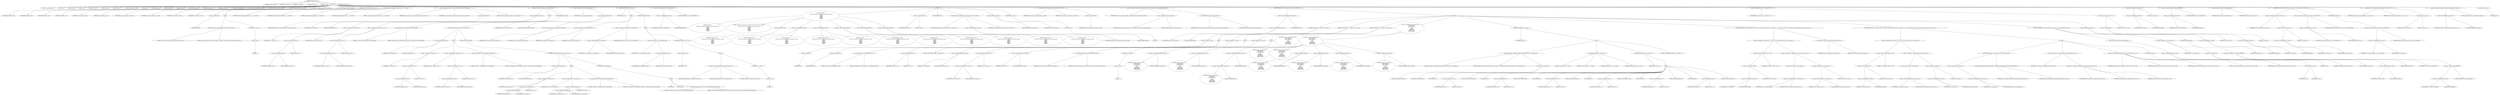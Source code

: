 digraph hostapd_notif_assoc {  
"1000117" [label = "(METHOD,hostapd_notif_assoc)" ]
"1000118" [label = "(PARAM,hostapd_data *hapd)" ]
"1000119" [label = "(PARAM,const u8 *addr)" ]
"1000120" [label = "(PARAM,const u8 *req_ies)" ]
"1000121" [label = "(PARAM,size_t req_ies_len)" ]
"1000122" [label = "(PARAM,int reassoc)" ]
"1000123" [label = "(BLOCK,,)" ]
"1000124" [label = "(LOCAL,v5: wpa_state_machine *)" ]
"1000125" [label = "(LOCAL,v6: u32)" ]
"1000126" [label = "(LOCAL,reason: u16)" ]
"1000127" [label = "(LOCAL,p: u8 *)" ]
"1000128" [label = "(LOCAL,buf: u8 [ 1064 ])" ]
"1000129" [label = "(LOCAL,ielen: size_t)" ]
"1000130" [label = "(LOCAL,ie: const u8 *)" ]
"1000131" [label = "(LOCAL,elems: ieee802_11_elems)" ]
"1000132" [label = "(LOCAL,res: int)" ]
"1000133" [label = "(LOCAL,new_assoc: int)" ]
"1000134" [label = "(LOCAL,sta: sta_info *)" ]
"1000135" [label = "(LOCAL,reassoca: int)" ]
"1000136" [label = "(LOCAL,req_ies_lena: size_t)" ]
"1000137" [label = "(LOCAL,req_iesa: const u8 *)" ]
"1000138" [label = "(LOCAL,addra: const u8 *)" ]
"1000139" [label = "(LOCAL,hapda: hostapd_data *)" ]
"1000140" [label = "(<operator>.assignment,hapda = hapd)" ]
"1000141" [label = "(IDENTIFIER,hapda,hapda = hapd)" ]
"1000142" [label = "(IDENTIFIER,hapd,hapda = hapd)" ]
"1000143" [label = "(<operator>.assignment,addra = addr)" ]
"1000144" [label = "(IDENTIFIER,addra,addra = addr)" ]
"1000145" [label = "(IDENTIFIER,addr,addra = addr)" ]
"1000146" [label = "(<operator>.assignment,req_iesa = req_ies)" ]
"1000147" [label = "(IDENTIFIER,req_iesa,req_iesa = req_ies)" ]
"1000148" [label = "(IDENTIFIER,req_ies,req_iesa = req_ies)" ]
"1000149" [label = "(<operator>.assignment,req_ies_lena = req_ies_len)" ]
"1000150" [label = "(IDENTIFIER,req_ies_lena,req_ies_lena = req_ies_len)" ]
"1000151" [label = "(IDENTIFIER,req_ies_len,req_ies_lena = req_ies_len)" ]
"1000152" [label = "(<operator>.assignment,reassoca = reassoc)" ]
"1000153" [label = "(IDENTIFIER,reassoca,reassoca = reassoc)" ]
"1000154" [label = "(IDENTIFIER,reassoc,reassoca = reassoc)" ]
"1000155" [label = "(CONTROL_STRUCTURE,if ( !addr ),if ( !addr ))" ]
"1000156" [label = "(<operator>.logicalNot,!addr)" ]
"1000157" [label = "(IDENTIFIER,addr,!addr)" ]
"1000158" [label = "(BLOCK,,)" ]
"1000159" [label = "(wpa_printf,wpa_printf(2, \"hostapd_notif_assoc: Skip event with no address\"))" ]
"1000160" [label = "(LITERAL,2,wpa_printf(2, \"hostapd_notif_assoc: Skip event with no address\"))" ]
"1000161" [label = "(LITERAL,\"hostapd_notif_assoc: Skip event with no address\",wpa_printf(2, \"hostapd_notif_assoc: Skip event with no address\"))" ]
"1000162" [label = "(RETURN,return -1;,return -1;)" ]
"1000163" [label = "(<operator>.minus,-1)" ]
"1000164" [label = "(LITERAL,1,-1)" ]
"1000165" [label = "(hostapd_logger,hostapd_logger(hapda, addra, 1u, 2, \"associated\"))" ]
"1000166" [label = "(IDENTIFIER,hapda,hostapd_logger(hapda, addra, 1u, 2, \"associated\"))" ]
"1000167" [label = "(IDENTIFIER,addra,hostapd_logger(hapda, addra, 1u, 2, \"associated\"))" ]
"1000168" [label = "(LITERAL,1u,hostapd_logger(hapda, addra, 1u, 2, \"associated\"))" ]
"1000169" [label = "(LITERAL,2,hostapd_logger(hapda, addra, 1u, 2, \"associated\"))" ]
"1000170" [label = "(LITERAL,\"associated\",hostapd_logger(hapda, addra, 1u, 2, \"associated\"))" ]
"1000171" [label = "(ieee802_11_parse_elems,ieee802_11_parse_elems(req_iesa, req_ies_lena, &elems, 0))" ]
"1000172" [label = "(IDENTIFIER,req_iesa,ieee802_11_parse_elems(req_iesa, req_ies_lena, &elems, 0))" ]
"1000173" [label = "(IDENTIFIER,req_ies_lena,ieee802_11_parse_elems(req_iesa, req_ies_lena, &elems, 0))" ]
"1000174" [label = "(<operator>.addressOf,&elems)" ]
"1000175" [label = "(IDENTIFIER,elems,ieee802_11_parse_elems(req_iesa, req_ies_lena, &elems, 0))" ]
"1000176" [label = "(LITERAL,0,ieee802_11_parse_elems(req_iesa, req_ies_lena, &elems, 0))" ]
"1000177" [label = "(CONTROL_STRUCTURE,if ( elems.wps_ie ),if ( elems.wps_ie ))" ]
"1000178" [label = "(<operator>.fieldAccess,elems.wps_ie)" ]
"1000179" [label = "(IDENTIFIER,elems,if ( elems.wps_ie ))" ]
"1000180" [label = "(FIELD_IDENTIFIER,wps_ie,wps_ie)" ]
"1000181" [label = "(BLOCK,,)" ]
"1000182" [label = "(<operator>.assignment,ie = elems.wps_ie - 2)" ]
"1000183" [label = "(IDENTIFIER,ie,ie = elems.wps_ie - 2)" ]
"1000184" [label = "(<operator>.subtraction,elems.wps_ie - 2)" ]
"1000185" [label = "(<operator>.fieldAccess,elems.wps_ie)" ]
"1000186" [label = "(IDENTIFIER,elems,elems.wps_ie - 2)" ]
"1000187" [label = "(FIELD_IDENTIFIER,wps_ie,wps_ie)" ]
"1000188" [label = "(LITERAL,2,elems.wps_ie - 2)" ]
"1000189" [label = "(<operator>.assignment,ielen = elems.wps_ie_len + 2)" ]
"1000190" [label = "(IDENTIFIER,ielen,ielen = elems.wps_ie_len + 2)" ]
"1000191" [label = "(<operator>.addition,elems.wps_ie_len + 2)" ]
"1000192" [label = "(<operator>.fieldAccess,elems.wps_ie_len)" ]
"1000193" [label = "(IDENTIFIER,elems,elems.wps_ie_len + 2)" ]
"1000194" [label = "(FIELD_IDENTIFIER,wps_ie_len,wps_ie_len)" ]
"1000195" [label = "(LITERAL,2,elems.wps_ie_len + 2)" ]
"1000196" [label = "(wpa_printf,wpa_printf(2, \"STA included WPS IE in (Re)AssocReq\"))" ]
"1000197" [label = "(LITERAL,2,wpa_printf(2, \"STA included WPS IE in (Re)AssocReq\"))" ]
"1000198" [label = "(LITERAL,\"STA included WPS IE in (Re)AssocReq\",wpa_printf(2, \"STA included WPS IE in (Re)AssocReq\"))" ]
"1000199" [label = "(CONTROL_STRUCTURE,else,else)" ]
"1000200" [label = "(CONTROL_STRUCTURE,if ( elems.rsn_ie ),if ( elems.rsn_ie ))" ]
"1000201" [label = "(<operator>.fieldAccess,elems.rsn_ie)" ]
"1000202" [label = "(IDENTIFIER,elems,if ( elems.rsn_ie ))" ]
"1000203" [label = "(FIELD_IDENTIFIER,rsn_ie,rsn_ie)" ]
"1000204" [label = "(BLOCK,,)" ]
"1000205" [label = "(<operator>.assignment,ie = elems.rsn_ie - 2)" ]
"1000206" [label = "(IDENTIFIER,ie,ie = elems.rsn_ie - 2)" ]
"1000207" [label = "(<operator>.subtraction,elems.rsn_ie - 2)" ]
"1000208" [label = "(<operator>.fieldAccess,elems.rsn_ie)" ]
"1000209" [label = "(IDENTIFIER,elems,elems.rsn_ie - 2)" ]
"1000210" [label = "(FIELD_IDENTIFIER,rsn_ie,rsn_ie)" ]
"1000211" [label = "(LITERAL,2,elems.rsn_ie - 2)" ]
"1000212" [label = "(<operator>.assignment,ielen = elems.rsn_ie_len + 2)" ]
"1000213" [label = "(IDENTIFIER,ielen,ielen = elems.rsn_ie_len + 2)" ]
"1000214" [label = "(<operator>.addition,elems.rsn_ie_len + 2)" ]
"1000215" [label = "(<operator>.fieldAccess,elems.rsn_ie_len)" ]
"1000216" [label = "(IDENTIFIER,elems,elems.rsn_ie_len + 2)" ]
"1000217" [label = "(FIELD_IDENTIFIER,rsn_ie_len,rsn_ie_len)" ]
"1000218" [label = "(LITERAL,2,elems.rsn_ie_len + 2)" ]
"1000219" [label = "(wpa_printf,wpa_printf(2, \"STA included RSN IE in (Re)AssocReq\"))" ]
"1000220" [label = "(LITERAL,2,wpa_printf(2, \"STA included RSN IE in (Re)AssocReq\"))" ]
"1000221" [label = "(LITERAL,\"STA included RSN IE in (Re)AssocReq\",wpa_printf(2, \"STA included RSN IE in (Re)AssocReq\"))" ]
"1000222" [label = "(CONTROL_STRUCTURE,else,else)" ]
"1000223" [label = "(CONTROL_STRUCTURE,if ( elems.wpa_ie ),if ( elems.wpa_ie ))" ]
"1000224" [label = "(<operator>.fieldAccess,elems.wpa_ie)" ]
"1000225" [label = "(IDENTIFIER,elems,if ( elems.wpa_ie ))" ]
"1000226" [label = "(FIELD_IDENTIFIER,wpa_ie,wpa_ie)" ]
"1000227" [label = "(BLOCK,,)" ]
"1000228" [label = "(<operator>.assignment,ie = elems.wpa_ie - 2)" ]
"1000229" [label = "(IDENTIFIER,ie,ie = elems.wpa_ie - 2)" ]
"1000230" [label = "(<operator>.subtraction,elems.wpa_ie - 2)" ]
"1000231" [label = "(<operator>.fieldAccess,elems.wpa_ie)" ]
"1000232" [label = "(IDENTIFIER,elems,elems.wpa_ie - 2)" ]
"1000233" [label = "(FIELD_IDENTIFIER,wpa_ie,wpa_ie)" ]
"1000234" [label = "(LITERAL,2,elems.wpa_ie - 2)" ]
"1000235" [label = "(<operator>.assignment,ielen = elems.wpa_ie_len + 2)" ]
"1000236" [label = "(IDENTIFIER,ielen,ielen = elems.wpa_ie_len + 2)" ]
"1000237" [label = "(<operator>.addition,elems.wpa_ie_len + 2)" ]
"1000238" [label = "(<operator>.fieldAccess,elems.wpa_ie_len)" ]
"1000239" [label = "(IDENTIFIER,elems,elems.wpa_ie_len + 2)" ]
"1000240" [label = "(FIELD_IDENTIFIER,wpa_ie_len,wpa_ie_len)" ]
"1000241" [label = "(LITERAL,2,elems.wpa_ie_len + 2)" ]
"1000242" [label = "(wpa_printf,wpa_printf(2, \"STA included WPA IE in (Re)AssocReq\"))" ]
"1000243" [label = "(LITERAL,2,wpa_printf(2, \"STA included WPA IE in (Re)AssocReq\"))" ]
"1000244" [label = "(LITERAL,\"STA included WPA IE in (Re)AssocReq\",wpa_printf(2, \"STA included WPA IE in (Re)AssocReq\"))" ]
"1000245" [label = "(CONTROL_STRUCTURE,else,else)" ]
"1000246" [label = "(BLOCK,,)" ]
"1000247" [label = "(IDENTIFIER,L,)" ]
"1000248" [label = "(IDENTIFIER,L,)" ]
"1000249" [label = "(wpa_printf,wpa_printf(2, \"STA did not include WPS/RSN/WPA IE in (Re)AssocReq\"))" ]
"1000250" [label = "(LITERAL,2,wpa_printf(2, \"STA did not include WPS/RSN/WPA IE in (Re)AssocReq\"))" ]
"1000251" [label = "(LITERAL,\"STA did not include WPS/RSN/WPA IE in (Re)AssocReq\",wpa_printf(2, \"STA did not include WPS/RSN/WPA IE in (Re)AssocReq\"))" ]
"1000252" [label = "(<operator>.assignment,sta = ap_get_sta(hapda, addra))" ]
"1000253" [label = "(IDENTIFIER,sta,sta = ap_get_sta(hapda, addra))" ]
"1000254" [label = "(ap_get_sta,ap_get_sta(hapda, addra))" ]
"1000255" [label = "(IDENTIFIER,hapda,ap_get_sta(hapda, addra))" ]
"1000256" [label = "(IDENTIFIER,addra,ap_get_sta(hapda, addra))" ]
"1000257" [label = "(CONTROL_STRUCTURE,if ( sta ),if ( sta ))" ]
"1000258" [label = "(IDENTIFIER,sta,if ( sta ))" ]
"1000259" [label = "(BLOCK,,)" ]
"1000260" [label = "(ap_sta_no_session_timeout,ap_sta_no_session_timeout(hapda, sta))" ]
"1000261" [label = "(IDENTIFIER,hapda,ap_sta_no_session_timeout(hapda, sta))" ]
"1000262" [label = "(IDENTIFIER,sta,ap_sta_no_session_timeout(hapda, sta))" ]
"1000263" [label = "(accounting_sta_stop,accounting_sta_stop(hapda, sta))" ]
"1000264" [label = "(IDENTIFIER,hapda,accounting_sta_stop(hapda, sta))" ]
"1000265" [label = "(IDENTIFIER,sta,accounting_sta_stop(hapda, sta))" ]
"1000266" [label = "(<operator>.assignment,sta->timeout_next = STA_NULLFUNC)" ]
"1000267" [label = "(<operator>.indirectFieldAccess,sta->timeout_next)" ]
"1000268" [label = "(IDENTIFIER,sta,sta->timeout_next = STA_NULLFUNC)" ]
"1000269" [label = "(FIELD_IDENTIFIER,timeout_next,timeout_next)" ]
"1000270" [label = "(IDENTIFIER,STA_NULLFUNC,sta->timeout_next = STA_NULLFUNC)" ]
"1000271" [label = "(CONTROL_STRUCTURE,else,else)" ]
"1000272" [label = "(BLOCK,,)" ]
"1000273" [label = "(<operator>.assignment,sta = ap_sta_add(hapda, addra))" ]
"1000274" [label = "(IDENTIFIER,sta,sta = ap_sta_add(hapda, addra))" ]
"1000275" [label = "(ap_sta_add,ap_sta_add(hapda, addra))" ]
"1000276" [label = "(IDENTIFIER,hapda,ap_sta_add(hapda, addra))" ]
"1000277" [label = "(IDENTIFIER,addra,ap_sta_add(hapda, addra))" ]
"1000278" [label = "(CONTROL_STRUCTURE,if ( !sta ),if ( !sta ))" ]
"1000279" [label = "(<operator>.logicalNot,!sta)" ]
"1000280" [label = "(IDENTIFIER,sta,!sta)" ]
"1000281" [label = "(BLOCK,,)" ]
"1000282" [label = "(hostapd_drv_sta_disassoc,hostapd_drv_sta_disassoc(hapda, addra, 5))" ]
"1000283" [label = "(IDENTIFIER,hapda,hostapd_drv_sta_disassoc(hapda, addra, 5))" ]
"1000284" [label = "(IDENTIFIER,addra,hostapd_drv_sta_disassoc(hapda, addra, 5))" ]
"1000285" [label = "(LITERAL,5,hostapd_drv_sta_disassoc(hapda, addra, 5))" ]
"1000286" [label = "(RETURN,return -1;,return -1;)" ]
"1000287" [label = "(<operator>.minus,-1)" ]
"1000288" [label = "(LITERAL,1,-1)" ]
"1000289" [label = "(<operators>.assignmentAnd,sta->flags &= 0xFFFECFFF)" ]
"1000290" [label = "(<operator>.indirectFieldAccess,sta->flags)" ]
"1000291" [label = "(IDENTIFIER,sta,sta->flags &= 0xFFFECFFF)" ]
"1000292" [label = "(FIELD_IDENTIFIER,flags,flags)" ]
"1000293" [label = "(LITERAL,0xFFFECFFF,sta->flags &= 0xFFFECFFF)" ]
"1000294" [label = "(BLOCK,,)" ]
"1000295" [label = "(wpa_printf,wpa_printf(\n      3,\n      \"STA %02x:%02x:%02x:%02x:%02x:%02x not allowed to connect\",\n      *addra,\n      addra[1],\n      addra[2],\n      addra[3],\n      addra[4],\n      addra[5]))" ]
"1000296" [label = "(LITERAL,3,wpa_printf(\n      3,\n      \"STA %02x:%02x:%02x:%02x:%02x:%02x not allowed to connect\",\n      *addra,\n      addra[1],\n      addra[2],\n      addra[3],\n      addra[4],\n      addra[5]))" ]
"1000297" [label = "(LITERAL,\"STA %02x:%02x:%02x:%02x:%02x:%02x not allowed to connect\",wpa_printf(\n      3,\n      \"STA %02x:%02x:%02x:%02x:%02x:%02x not allowed to connect\",\n      *addra,\n      addra[1],\n      addra[2],\n      addra[3],\n      addra[4],\n      addra[5]))" ]
"1000298" [label = "(<operator>.indirection,*addra)" ]
"1000299" [label = "(IDENTIFIER,addra,wpa_printf(\n      3,\n      \"STA %02x:%02x:%02x:%02x:%02x:%02x not allowed to connect\",\n      *addra,\n      addra[1],\n      addra[2],\n      addra[3],\n      addra[4],\n      addra[5]))" ]
"1000300" [label = "(<operator>.indirectIndexAccess,addra[1])" ]
"1000301" [label = "(IDENTIFIER,addra,wpa_printf(\n      3,\n      \"STA %02x:%02x:%02x:%02x:%02x:%02x not allowed to connect\",\n      *addra,\n      addra[1],\n      addra[2],\n      addra[3],\n      addra[4],\n      addra[5]))" ]
"1000302" [label = "(LITERAL,1,wpa_printf(\n      3,\n      \"STA %02x:%02x:%02x:%02x:%02x:%02x not allowed to connect\",\n      *addra,\n      addra[1],\n      addra[2],\n      addra[3],\n      addra[4],\n      addra[5]))" ]
"1000303" [label = "(<operator>.indirectIndexAccess,addra[2])" ]
"1000304" [label = "(IDENTIFIER,addra,wpa_printf(\n      3,\n      \"STA %02x:%02x:%02x:%02x:%02x:%02x not allowed to connect\",\n      *addra,\n      addra[1],\n      addra[2],\n      addra[3],\n      addra[4],\n      addra[5]))" ]
"1000305" [label = "(LITERAL,2,wpa_printf(\n      3,\n      \"STA %02x:%02x:%02x:%02x:%02x:%02x not allowed to connect\",\n      *addra,\n      addra[1],\n      addra[2],\n      addra[3],\n      addra[4],\n      addra[5]))" ]
"1000306" [label = "(<operator>.indirectIndexAccess,addra[3])" ]
"1000307" [label = "(IDENTIFIER,addra,wpa_printf(\n      3,\n      \"STA %02x:%02x:%02x:%02x:%02x:%02x not allowed to connect\",\n      *addra,\n      addra[1],\n      addra[2],\n      addra[3],\n      addra[4],\n      addra[5]))" ]
"1000308" [label = "(LITERAL,3,wpa_printf(\n      3,\n      \"STA %02x:%02x:%02x:%02x:%02x:%02x not allowed to connect\",\n      *addra,\n      addra[1],\n      addra[2],\n      addra[3],\n      addra[4],\n      addra[5]))" ]
"1000309" [label = "(<operator>.indirectIndexAccess,addra[4])" ]
"1000310" [label = "(IDENTIFIER,addra,wpa_printf(\n      3,\n      \"STA %02x:%02x:%02x:%02x:%02x:%02x not allowed to connect\",\n      *addra,\n      addra[1],\n      addra[2],\n      addra[3],\n      addra[4],\n      addra[5]))" ]
"1000311" [label = "(LITERAL,4,wpa_printf(\n      3,\n      \"STA %02x:%02x:%02x:%02x:%02x:%02x not allowed to connect\",\n      *addra,\n      addra[1],\n      addra[2],\n      addra[3],\n      addra[4],\n      addra[5]))" ]
"1000312" [label = "(<operator>.indirectIndexAccess,addra[5])" ]
"1000313" [label = "(IDENTIFIER,addra,wpa_printf(\n      3,\n      \"STA %02x:%02x:%02x:%02x:%02x:%02x not allowed to connect\",\n      *addra,\n      addra[1],\n      addra[2],\n      addra[3],\n      addra[4],\n      addra[5]))" ]
"1000314" [label = "(LITERAL,5,wpa_printf(\n      3,\n      \"STA %02x:%02x:%02x:%02x:%02x:%02x not allowed to connect\",\n      *addra,\n      addra[1],\n      addra[2],\n      addra[3],\n      addra[4],\n      addra[5]))" ]
"1000315" [label = "(<operator>.assignment,reason = 1)" ]
"1000316" [label = "(IDENTIFIER,reason,reason = 1)" ]
"1000317" [label = "(LITERAL,1,reason = 1)" ]
"1000318" [label = "(JUMP_TARGET,LABEL_57)" ]
"1000319" [label = "(hostapd_drv_sta_disassoc,hostapd_drv_sta_disassoc(hapda, sta->addr, reason))" ]
"1000320" [label = "(IDENTIFIER,hapda,hostapd_drv_sta_disassoc(hapda, sta->addr, reason))" ]
"1000321" [label = "(<operator>.indirectFieldAccess,sta->addr)" ]
"1000322" [label = "(IDENTIFIER,sta,hostapd_drv_sta_disassoc(hapda, sta->addr, reason))" ]
"1000323" [label = "(FIELD_IDENTIFIER,addr,addr)" ]
"1000324" [label = "(IDENTIFIER,reason,hostapd_drv_sta_disassoc(hapda, sta->addr, reason))" ]
"1000325" [label = "(ap_free_sta,ap_free_sta(hapda, sta))" ]
"1000326" [label = "(IDENTIFIER,hapda,ap_free_sta(hapda, sta))" ]
"1000327" [label = "(IDENTIFIER,sta,ap_free_sta(hapda, sta))" ]
"1000328" [label = "(RETURN,return -1;,return -1;)" ]
"1000329" [label = "(<operator>.minus,-1)" ]
"1000330" [label = "(LITERAL,1,-1)" ]
"1000331" [label = "(mbo_ap_check_sta_assoc,mbo_ap_check_sta_assoc(hapda, sta, &elems))" ]
"1000332" [label = "(IDENTIFIER,hapda,mbo_ap_check_sta_assoc(hapda, sta, &elems))" ]
"1000333" [label = "(IDENTIFIER,sta,mbo_ap_check_sta_assoc(hapda, sta, &elems))" ]
"1000334" [label = "(<operator>.addressOf,&elems)" ]
"1000335" [label = "(IDENTIFIER,elems,mbo_ap_check_sta_assoc(hapda, sta, &elems))" ]
"1000336" [label = "(ap_copy_sta_supp_op_classes,ap_copy_sta_supp_op_classes(sta, elems.supp_op_classes, elems.supp_op_classes_len))" ]
"1000337" [label = "(IDENTIFIER,sta,ap_copy_sta_supp_op_classes(sta, elems.supp_op_classes, elems.supp_op_classes_len))" ]
"1000338" [label = "(<operator>.fieldAccess,elems.supp_op_classes)" ]
"1000339" [label = "(IDENTIFIER,elems,ap_copy_sta_supp_op_classes(sta, elems.supp_op_classes, elems.supp_op_classes_len))" ]
"1000340" [label = "(FIELD_IDENTIFIER,supp_op_classes,supp_op_classes)" ]
"1000341" [label = "(<operator>.fieldAccess,elems.supp_op_classes_len)" ]
"1000342" [label = "(IDENTIFIER,elems,ap_copy_sta_supp_op_classes(sta, elems.supp_op_classes, elems.supp_op_classes_len))" ]
"1000343" [label = "(FIELD_IDENTIFIER,supp_op_classes_len,supp_op_classes_len)" ]
"1000344" [label = "(CONTROL_STRUCTURE,if ( hapda->conf->wpa ),if ( hapda->conf->wpa ))" ]
"1000345" [label = "(<operator>.indirectFieldAccess,hapda->conf->wpa)" ]
"1000346" [label = "(<operator>.indirectFieldAccess,hapda->conf)" ]
"1000347" [label = "(IDENTIFIER,hapda,if ( hapda->conf->wpa ))" ]
"1000348" [label = "(FIELD_IDENTIFIER,conf,conf)" ]
"1000349" [label = "(FIELD_IDENTIFIER,wpa,wpa)" ]
"1000350" [label = "(BLOCK,,)" ]
"1000351" [label = "(CONTROL_STRUCTURE,if ( !ie || !ielen ),if ( !ie || !ielen ))" ]
"1000352" [label = "(<operator>.logicalOr,!ie || !ielen)" ]
"1000353" [label = "(<operator>.logicalNot,!ie)" ]
"1000354" [label = "(IDENTIFIER,ie,!ie)" ]
"1000355" [label = "(<operator>.logicalNot,!ielen)" ]
"1000356" [label = "(IDENTIFIER,ielen,!ielen)" ]
"1000357" [label = "(BLOCK,,)" ]
"1000358" [label = "(wpa_printf,wpa_printf(2, \"No WPA/RSN IE from STA\"))" ]
"1000359" [label = "(LITERAL,2,wpa_printf(2, \"No WPA/RSN IE from STA\"))" ]
"1000360" [label = "(LITERAL,\"No WPA/RSN IE from STA\",wpa_printf(2, \"No WPA/RSN IE from STA\"))" ]
"1000361" [label = "(<operator>.assignment,reason = 13)" ]
"1000362" [label = "(IDENTIFIER,reason,reason = 13)" ]
"1000363" [label = "(LITERAL,13,reason = 13)" ]
"1000364" [label = "(CONTROL_STRUCTURE,goto LABEL_57;,goto LABEL_57;)" ]
"1000365" [label = "(CONTROL_STRUCTURE,if ( !sta->wpa_sm ),if ( !sta->wpa_sm ))" ]
"1000366" [label = "(<operator>.logicalNot,!sta->wpa_sm)" ]
"1000367" [label = "(<operator>.indirectFieldAccess,sta->wpa_sm)" ]
"1000368" [label = "(IDENTIFIER,sta,!sta->wpa_sm)" ]
"1000369" [label = "(FIELD_IDENTIFIER,wpa_sm,wpa_sm)" ]
"1000370" [label = "(BLOCK,,)" ]
"1000371" [label = "(<operator>.assignment,sta->wpa_sm = v5)" ]
"1000372" [label = "(<operator>.indirectFieldAccess,sta->wpa_sm)" ]
"1000373" [label = "(IDENTIFIER,sta,sta->wpa_sm = v5)" ]
"1000374" [label = "(FIELD_IDENTIFIER,wpa_sm,wpa_sm)" ]
"1000375" [label = "(IDENTIFIER,v5,sta->wpa_sm = v5)" ]
"1000376" [label = "(CONTROL_STRUCTURE,if ( !sta->wpa_sm ),if ( !sta->wpa_sm ))" ]
"1000377" [label = "(<operator>.logicalNot,!sta->wpa_sm)" ]
"1000378" [label = "(<operator>.indirectFieldAccess,sta->wpa_sm)" ]
"1000379" [label = "(IDENTIFIER,sta,!sta->wpa_sm)" ]
"1000380" [label = "(FIELD_IDENTIFIER,wpa_sm,wpa_sm)" ]
"1000381" [label = "(BLOCK,,)" ]
"1000382" [label = "(wpa_printf,wpa_printf(5, \"Failed to initialize WPA state machine\"))" ]
"1000383" [label = "(LITERAL,5,wpa_printf(5, \"Failed to initialize WPA state machine\"))" ]
"1000384" [label = "(LITERAL,\"Failed to initialize WPA state machine\",wpa_printf(5, \"Failed to initialize WPA state machine\"))" ]
"1000385" [label = "(RETURN,return -1;,return -1;)" ]
"1000386" [label = "(<operator>.minus,-1)" ]
"1000387" [label = "(LITERAL,1,-1)" ]
"1000388" [label = "(<operator>.assignment,res = wpa_validate_wpa_ie(\n            hapda->wpa_auth,\n            sta->wpa_sm,\n            hapda->iface->freq,\n            ie,\n            ielen,\n            elems.mdie,\n            elems.mdie_len,\n            elems.owe_dh,\n            elems.owe_dh_len))" ]
"1000389" [label = "(IDENTIFIER,res,res = wpa_validate_wpa_ie(\n            hapda->wpa_auth,\n            sta->wpa_sm,\n            hapda->iface->freq,\n            ie,\n            ielen,\n            elems.mdie,\n            elems.mdie_len,\n            elems.owe_dh,\n            elems.owe_dh_len))" ]
"1000390" [label = "(wpa_validate_wpa_ie,wpa_validate_wpa_ie(\n            hapda->wpa_auth,\n            sta->wpa_sm,\n            hapda->iface->freq,\n            ie,\n            ielen,\n            elems.mdie,\n            elems.mdie_len,\n            elems.owe_dh,\n            elems.owe_dh_len))" ]
"1000391" [label = "(<operator>.indirectFieldAccess,hapda->wpa_auth)" ]
"1000392" [label = "(IDENTIFIER,hapda,wpa_validate_wpa_ie(\n            hapda->wpa_auth,\n            sta->wpa_sm,\n            hapda->iface->freq,\n            ie,\n            ielen,\n            elems.mdie,\n            elems.mdie_len,\n            elems.owe_dh,\n            elems.owe_dh_len))" ]
"1000393" [label = "(FIELD_IDENTIFIER,wpa_auth,wpa_auth)" ]
"1000394" [label = "(<operator>.indirectFieldAccess,sta->wpa_sm)" ]
"1000395" [label = "(IDENTIFIER,sta,wpa_validate_wpa_ie(\n            hapda->wpa_auth,\n            sta->wpa_sm,\n            hapda->iface->freq,\n            ie,\n            ielen,\n            elems.mdie,\n            elems.mdie_len,\n            elems.owe_dh,\n            elems.owe_dh_len))" ]
"1000396" [label = "(FIELD_IDENTIFIER,wpa_sm,wpa_sm)" ]
"1000397" [label = "(<operator>.indirectFieldAccess,hapda->iface->freq)" ]
"1000398" [label = "(<operator>.indirectFieldAccess,hapda->iface)" ]
"1000399" [label = "(IDENTIFIER,hapda,wpa_validate_wpa_ie(\n            hapda->wpa_auth,\n            sta->wpa_sm,\n            hapda->iface->freq,\n            ie,\n            ielen,\n            elems.mdie,\n            elems.mdie_len,\n            elems.owe_dh,\n            elems.owe_dh_len))" ]
"1000400" [label = "(FIELD_IDENTIFIER,iface,iface)" ]
"1000401" [label = "(FIELD_IDENTIFIER,freq,freq)" ]
"1000402" [label = "(IDENTIFIER,ie,wpa_validate_wpa_ie(\n            hapda->wpa_auth,\n            sta->wpa_sm,\n            hapda->iface->freq,\n            ie,\n            ielen,\n            elems.mdie,\n            elems.mdie_len,\n            elems.owe_dh,\n            elems.owe_dh_len))" ]
"1000403" [label = "(IDENTIFIER,ielen,wpa_validate_wpa_ie(\n            hapda->wpa_auth,\n            sta->wpa_sm,\n            hapda->iface->freq,\n            ie,\n            ielen,\n            elems.mdie,\n            elems.mdie_len,\n            elems.owe_dh,\n            elems.owe_dh_len))" ]
"1000404" [label = "(<operator>.fieldAccess,elems.mdie)" ]
"1000405" [label = "(IDENTIFIER,elems,wpa_validate_wpa_ie(\n            hapda->wpa_auth,\n            sta->wpa_sm,\n            hapda->iface->freq,\n            ie,\n            ielen,\n            elems.mdie,\n            elems.mdie_len,\n            elems.owe_dh,\n            elems.owe_dh_len))" ]
"1000406" [label = "(FIELD_IDENTIFIER,mdie,mdie)" ]
"1000407" [label = "(<operator>.fieldAccess,elems.mdie_len)" ]
"1000408" [label = "(IDENTIFIER,elems,wpa_validate_wpa_ie(\n            hapda->wpa_auth,\n            sta->wpa_sm,\n            hapda->iface->freq,\n            ie,\n            ielen,\n            elems.mdie,\n            elems.mdie_len,\n            elems.owe_dh,\n            elems.owe_dh_len))" ]
"1000409" [label = "(FIELD_IDENTIFIER,mdie_len,mdie_len)" ]
"1000410" [label = "(<operator>.fieldAccess,elems.owe_dh)" ]
"1000411" [label = "(IDENTIFIER,elems,wpa_validate_wpa_ie(\n            hapda->wpa_auth,\n            sta->wpa_sm,\n            hapda->iface->freq,\n            ie,\n            ielen,\n            elems.mdie,\n            elems.mdie_len,\n            elems.owe_dh,\n            elems.owe_dh_len))" ]
"1000412" [label = "(FIELD_IDENTIFIER,owe_dh,owe_dh)" ]
"1000413" [label = "(<operator>.fieldAccess,elems.owe_dh_len)" ]
"1000414" [label = "(IDENTIFIER,elems,wpa_validate_wpa_ie(\n            hapda->wpa_auth,\n            sta->wpa_sm,\n            hapda->iface->freq,\n            ie,\n            ielen,\n            elems.mdie,\n            elems.mdie_len,\n            elems.owe_dh,\n            elems.owe_dh_len))" ]
"1000415" [label = "(FIELD_IDENTIFIER,owe_dh_len,owe_dh_len)" ]
"1000416" [label = "(CONTROL_STRUCTURE,if ( res ),if ( res ))" ]
"1000417" [label = "(IDENTIFIER,res,if ( res ))" ]
"1000418" [label = "(BLOCK,,)" ]
"1000419" [label = "(wpa_printf,wpa_printf(2, \"WPA/RSN information element rejected? (res %u)\", (unsigned int)res))" ]
"1000420" [label = "(LITERAL,2,wpa_printf(2, \"WPA/RSN information element rejected? (res %u)\", (unsigned int)res))" ]
"1000421" [label = "(LITERAL,\"WPA/RSN information element rejected? (res %u)\",wpa_printf(2, \"WPA/RSN information element rejected? (res %u)\", (unsigned int)res))" ]
"1000422" [label = "(<operator>.cast,(unsigned int)res)" ]
"1000423" [label = "(UNKNOWN,unsigned int,unsigned int)" ]
"1000424" [label = "(IDENTIFIER,res,(unsigned int)res)" ]
"1000425" [label = "(wpa_hexdump,wpa_hexdump(2, \"IE\", ie, ielen))" ]
"1000426" [label = "(LITERAL,2,wpa_hexdump(2, \"IE\", ie, ielen))" ]
"1000427" [label = "(LITERAL,\"IE\",wpa_hexdump(2, \"IE\", ie, ielen))" ]
"1000428" [label = "(IDENTIFIER,ie,wpa_hexdump(2, \"IE\", ie, ielen))" ]
"1000429" [label = "(IDENTIFIER,ielen,wpa_hexdump(2, \"IE\", ie, ielen))" ]
"1000430" [label = "(CONTROL_STRUCTURE,switch ( res ),switch ( res ))" ]
"1000431" [label = "(IDENTIFIER,res,switch ( res ))" ]
"1000432" [label = "(BLOCK,,)" ]
"1000433" [label = "(JUMP_TARGET,case 2)" ]
"1000434" [label = "(<operator>.assignment,reason = 18)" ]
"1000435" [label = "(IDENTIFIER,reason,reason = 18)" ]
"1000436" [label = "(LITERAL,18,reason = 18)" ]
"1000437" [label = "(CONTROL_STRUCTURE,break;,break;)" ]
"1000438" [label = "(JUMP_TARGET,case 3)" ]
"1000439" [label = "(<operator>.assignment,reason = 19)" ]
"1000440" [label = "(IDENTIFIER,reason,reason = 19)" ]
"1000441" [label = "(LITERAL,19,reason = 19)" ]
"1000442" [label = "(CONTROL_STRUCTURE,break;,break;)" ]
"1000443" [label = "(JUMP_TARGET,case 4)" ]
"1000444" [label = "(<operator>.assignment,reason = 20)" ]
"1000445" [label = "(IDENTIFIER,reason,reason = 20)" ]
"1000446" [label = "(LITERAL,20,reason = 20)" ]
"1000447" [label = "(CONTROL_STRUCTURE,break;,break;)" ]
"1000448" [label = "(JUMP_TARGET,case 7)" ]
"1000449" [label = "(<operator>.assignment,reason = 13)" ]
"1000450" [label = "(IDENTIFIER,reason,reason = 13)" ]
"1000451" [label = "(LITERAL,13,reason = 13)" ]
"1000452" [label = "(CONTROL_STRUCTURE,break;,break;)" ]
"1000453" [label = "(JUMP_TARGET,case 8)" ]
"1000454" [label = "(<operator>.assignment,reason = 24)" ]
"1000455" [label = "(IDENTIFIER,reason,reason = 24)" ]
"1000456" [label = "(LITERAL,24,reason = 24)" ]
"1000457" [label = "(CONTROL_STRUCTURE,break;,break;)" ]
"1000458" [label = "(JUMP_TARGET,default)" ]
"1000459" [label = "(<operator>.assignment,reason = 13)" ]
"1000460" [label = "(IDENTIFIER,reason,reason = 13)" ]
"1000461" [label = "(LITERAL,13,reason = 13)" ]
"1000462" [label = "(CONTROL_STRUCTURE,break;,break;)" ]
"1000463" [label = "(CONTROL_STRUCTURE,goto LABEL_57;,goto LABEL_57;)" ]
"1000464" [label = "(CONTROL_STRUCTURE,if ( (sta->flags & 0x402) == 1026 && !sta->sa_query_timed_out && sta->sa_query_count > 0 ),if ( (sta->flags & 0x402) == 1026 && !sta->sa_query_timed_out && sta->sa_query_count > 0 ))" ]
"1000465" [label = "(<operator>.logicalAnd,(sta->flags & 0x402) == 1026 && !sta->sa_query_timed_out && sta->sa_query_count > 0)" ]
"1000466" [label = "(<operator>.equals,(sta->flags & 0x402) == 1026)" ]
"1000467" [label = "(<operator>.and,sta->flags & 0x402)" ]
"1000468" [label = "(<operator>.indirectFieldAccess,sta->flags)" ]
"1000469" [label = "(IDENTIFIER,sta,sta->flags & 0x402)" ]
"1000470" [label = "(FIELD_IDENTIFIER,flags,flags)" ]
"1000471" [label = "(LITERAL,0x402,sta->flags & 0x402)" ]
"1000472" [label = "(LITERAL,1026,(sta->flags & 0x402) == 1026)" ]
"1000473" [label = "(<operator>.logicalAnd,!sta->sa_query_timed_out && sta->sa_query_count > 0)" ]
"1000474" [label = "(<operator>.logicalNot,!sta->sa_query_timed_out)" ]
"1000475" [label = "(<operator>.indirectFieldAccess,sta->sa_query_timed_out)" ]
"1000476" [label = "(IDENTIFIER,sta,!sta->sa_query_timed_out)" ]
"1000477" [label = "(FIELD_IDENTIFIER,sa_query_timed_out,sa_query_timed_out)" ]
"1000478" [label = "(<operator>.greaterThan,sta->sa_query_count > 0)" ]
"1000479" [label = "(<operator>.indirectFieldAccess,sta->sa_query_count)" ]
"1000480" [label = "(IDENTIFIER,sta,sta->sa_query_count > 0)" ]
"1000481" [label = "(FIELD_IDENTIFIER,sa_query_count,sa_query_count)" ]
"1000482" [label = "(LITERAL,0,sta->sa_query_count > 0)" ]
"1000483" [label = "(ap_check_sa_query_timeout,ap_check_sa_query_timeout(hapda, sta))" ]
"1000484" [label = "(IDENTIFIER,hapda,ap_check_sa_query_timeout(hapda, sta))" ]
"1000485" [label = "(IDENTIFIER,sta,ap_check_sa_query_timeout(hapda, sta))" ]
"1000486" [label = "(CONTROL_STRUCTURE,if ( (sta->flags & 0x402) == 1026 && !sta->sa_query_timed_out && sta->auth_alg != 2 ),if ( (sta->flags & 0x402) == 1026 && !sta->sa_query_timed_out && sta->auth_alg != 2 ))" ]
"1000487" [label = "(<operator>.logicalAnd,(sta->flags & 0x402) == 1026 && !sta->sa_query_timed_out && sta->auth_alg != 2)" ]
"1000488" [label = "(<operator>.equals,(sta->flags & 0x402) == 1026)" ]
"1000489" [label = "(<operator>.and,sta->flags & 0x402)" ]
"1000490" [label = "(<operator>.indirectFieldAccess,sta->flags)" ]
"1000491" [label = "(IDENTIFIER,sta,sta->flags & 0x402)" ]
"1000492" [label = "(FIELD_IDENTIFIER,flags,flags)" ]
"1000493" [label = "(LITERAL,0x402,sta->flags & 0x402)" ]
"1000494" [label = "(LITERAL,1026,(sta->flags & 0x402) == 1026)" ]
"1000495" [label = "(<operator>.logicalAnd,!sta->sa_query_timed_out && sta->auth_alg != 2)" ]
"1000496" [label = "(<operator>.logicalNot,!sta->sa_query_timed_out)" ]
"1000497" [label = "(<operator>.indirectFieldAccess,sta->sa_query_timed_out)" ]
"1000498" [label = "(IDENTIFIER,sta,!sta->sa_query_timed_out)" ]
"1000499" [label = "(FIELD_IDENTIFIER,sa_query_timed_out,sa_query_timed_out)" ]
"1000500" [label = "(<operator>.notEquals,sta->auth_alg != 2)" ]
"1000501" [label = "(<operator>.indirectFieldAccess,sta->auth_alg)" ]
"1000502" [label = "(IDENTIFIER,sta,sta->auth_alg != 2)" ]
"1000503" [label = "(FIELD_IDENTIFIER,auth_alg,auth_alg)" ]
"1000504" [label = "(LITERAL,2,sta->auth_alg != 2)" ]
"1000505" [label = "(BLOCK,,)" ]
"1000506" [label = "(CONTROL_STRUCTURE,if ( !sta->sa_query_count ),if ( !sta->sa_query_count ))" ]
"1000507" [label = "(<operator>.logicalNot,!sta->sa_query_count)" ]
"1000508" [label = "(<operator>.indirectFieldAccess,sta->sa_query_count)" ]
"1000509" [label = "(IDENTIFIER,sta,!sta->sa_query_count)" ]
"1000510" [label = "(FIELD_IDENTIFIER,sa_query_count,sa_query_count)" ]
"1000511" [label = "(_ZN5QListIP23QAbstractAnimationTimerE4swapERS2_,_ZN5QListIP23QAbstractAnimationTimerE4swapERS2_(hapda, sta))" ]
"1000512" [label = "(IDENTIFIER,hapda,_ZN5QListIP23QAbstractAnimationTimerE4swapERS2_(hapda, sta))" ]
"1000513" [label = "(IDENTIFIER,sta,_ZN5QListIP23QAbstractAnimationTimerE4swapERS2_(hapda, sta))" ]
"1000514" [label = "(<operator>.assignment,p = hostapd_eid_assoc_comeback_time(hapda, sta, buf))" ]
"1000515" [label = "(IDENTIFIER,p,p = hostapd_eid_assoc_comeback_time(hapda, sta, buf))" ]
"1000516" [label = "(hostapd_eid_assoc_comeback_time,hostapd_eid_assoc_comeback_time(hapda, sta, buf))" ]
"1000517" [label = "(IDENTIFIER,hapda,hostapd_eid_assoc_comeback_time(hapda, sta, buf))" ]
"1000518" [label = "(IDENTIFIER,sta,hostapd_eid_assoc_comeback_time(hapda, sta, buf))" ]
"1000519" [label = "(IDENTIFIER,buf,hostapd_eid_assoc_comeback_time(hapda, sta, buf))" ]
"1000520" [label = "(hostapd_sta_assoc,hostapd_sta_assoc(hapda, addra, reassoca, 0x1Eu, buf, p - buf))" ]
"1000521" [label = "(IDENTIFIER,hapda,hostapd_sta_assoc(hapda, addra, reassoca, 0x1Eu, buf, p - buf))" ]
"1000522" [label = "(IDENTIFIER,addra,hostapd_sta_assoc(hapda, addra, reassoca, 0x1Eu, buf, p - buf))" ]
"1000523" [label = "(IDENTIFIER,reassoca,hostapd_sta_assoc(hapda, addra, reassoca, 0x1Eu, buf, p - buf))" ]
"1000524" [label = "(LITERAL,0x1Eu,hostapd_sta_assoc(hapda, addra, reassoca, 0x1Eu, buf, p - buf))" ]
"1000525" [label = "(IDENTIFIER,buf,hostapd_sta_assoc(hapda, addra, reassoca, 0x1Eu, buf, p - buf))" ]
"1000526" [label = "(<operator>.subtraction,p - buf)" ]
"1000527" [label = "(IDENTIFIER,p,p - buf)" ]
"1000528" [label = "(IDENTIFIER,buf,p - buf)" ]
"1000529" [label = "(RETURN,return 0;,return 0;)" ]
"1000530" [label = "(LITERAL,0,return 0;)" ]
"1000531" [label = "(CONTROL_STRUCTURE,if ( wpa_auth_uses_mfp(sta->wpa_sm) ),if ( wpa_auth_uses_mfp(sta->wpa_sm) ))" ]
"1000532" [label = "(wpa_auth_uses_mfp,wpa_auth_uses_mfp(sta->wpa_sm))" ]
"1000533" [label = "(<operator>.indirectFieldAccess,sta->wpa_sm)" ]
"1000534" [label = "(IDENTIFIER,sta,wpa_auth_uses_mfp(sta->wpa_sm))" ]
"1000535" [label = "(FIELD_IDENTIFIER,wpa_sm,wpa_sm)" ]
"1000536" [label = "(<operator>.assignment,v6 = sta->flags | 0x400)" ]
"1000537" [label = "(IDENTIFIER,v6,v6 = sta->flags | 0x400)" ]
"1000538" [label = "(<operator>.or,sta->flags | 0x400)" ]
"1000539" [label = "(<operator>.indirectFieldAccess,sta->flags)" ]
"1000540" [label = "(IDENTIFIER,sta,sta->flags | 0x400)" ]
"1000541" [label = "(FIELD_IDENTIFIER,flags,flags)" ]
"1000542" [label = "(LITERAL,0x400,sta->flags | 0x400)" ]
"1000543" [label = "(CONTROL_STRUCTURE,else,else)" ]
"1000544" [label = "(<operator>.assignment,v6 = sta->flags & 0xFFFFFBFF)" ]
"1000545" [label = "(IDENTIFIER,v6,v6 = sta->flags & 0xFFFFFBFF)" ]
"1000546" [label = "(<operator>.and,sta->flags & 0xFFFFFBFF)" ]
"1000547" [label = "(<operator>.indirectFieldAccess,sta->flags)" ]
"1000548" [label = "(IDENTIFIER,sta,sta->flags & 0xFFFFFBFF)" ]
"1000549" [label = "(FIELD_IDENTIFIER,flags,flags)" ]
"1000550" [label = "(LITERAL,0xFFFFFBFF,sta->flags & 0xFFFFFBFF)" ]
"1000551" [label = "(<operator>.assignment,sta->flags = v6)" ]
"1000552" [label = "(<operator>.indirectFieldAccess,sta->flags)" ]
"1000553" [label = "(IDENTIFIER,sta,sta->flags = v6)" ]
"1000554" [label = "(FIELD_IDENTIFIER,flags,flags)" ]
"1000555" [label = "(IDENTIFIER,v6,sta->flags = v6)" ]
"1000556" [label = "(<operator>.assignment,new_assoc = (sta->flags & 2) == 0)" ]
"1000557" [label = "(IDENTIFIER,new_assoc,new_assoc = (sta->flags & 2) == 0)" ]
"1000558" [label = "(<operator>.equals,(sta->flags & 2) == 0)" ]
"1000559" [label = "(<operator>.and,sta->flags & 2)" ]
"1000560" [label = "(<operator>.indirectFieldAccess,sta->flags)" ]
"1000561" [label = "(IDENTIFIER,sta,sta->flags & 2)" ]
"1000562" [label = "(FIELD_IDENTIFIER,flags,flags)" ]
"1000563" [label = "(LITERAL,2,sta->flags & 2)" ]
"1000564" [label = "(LITERAL,0,(sta->flags & 2) == 0)" ]
"1000565" [label = "(<operators>.assignmentOr,sta->flags |= 3u)" ]
"1000566" [label = "(<operator>.indirectFieldAccess,sta->flags)" ]
"1000567" [label = "(IDENTIFIER,sta,sta->flags |= 3u)" ]
"1000568" [label = "(FIELD_IDENTIFIER,flags,flags)" ]
"1000569" [label = "(LITERAL,3u,sta->flags |= 3u)" ]
"1000570" [label = "(<operators>.assignmentAnd,sta->flags &= 0xFFF7FFFF)" ]
"1000571" [label = "(<operator>.indirectFieldAccess,sta->flags)" ]
"1000572" [label = "(IDENTIFIER,sta,sta->flags &= 0xFFF7FFFF)" ]
"1000573" [label = "(FIELD_IDENTIFIER,flags,flags)" ]
"1000574" [label = "(LITERAL,0xFFF7FFFF,sta->flags &= 0xFFF7FFFF)" ]
"1000575" [label = "(hostapd_set_sta_flags,hostapd_set_sta_flags(hapda, sta))" ]
"1000576" [label = "(IDENTIFIER,hapda,hostapd_set_sta_flags(hapda, sta))" ]
"1000577" [label = "(IDENTIFIER,sta,hostapd_set_sta_flags(hapda, sta))" ]
"1000578" [label = "(CONTROL_STRUCTURE,if ( reassoca && sta->auth_alg == 2 ),if ( reassoca && sta->auth_alg == 2 ))" ]
"1000579" [label = "(<operator>.logicalAnd,reassoca && sta->auth_alg == 2)" ]
"1000580" [label = "(IDENTIFIER,reassoca,reassoca && sta->auth_alg == 2)" ]
"1000581" [label = "(<operator>.equals,sta->auth_alg == 2)" ]
"1000582" [label = "(<operator>.indirectFieldAccess,sta->auth_alg)" ]
"1000583" [label = "(IDENTIFIER,sta,sta->auth_alg == 2)" ]
"1000584" [label = "(FIELD_IDENTIFIER,auth_alg,auth_alg)" ]
"1000585" [label = "(LITERAL,2,sta->auth_alg == 2)" ]
"1000586" [label = "(wpa_auth_sm_event,wpa_auth_sm_event(sta->wpa_sm, WPA_ASSOC_FT))" ]
"1000587" [label = "(<operator>.indirectFieldAccess,sta->wpa_sm)" ]
"1000588" [label = "(IDENTIFIER,sta,wpa_auth_sm_event(sta->wpa_sm, WPA_ASSOC_FT))" ]
"1000589" [label = "(FIELD_IDENTIFIER,wpa_sm,wpa_sm)" ]
"1000590" [label = "(IDENTIFIER,WPA_ASSOC_FT,wpa_auth_sm_event(sta->wpa_sm, WPA_ASSOC_FT))" ]
"1000591" [label = "(CONTROL_STRUCTURE,else,else)" ]
"1000592" [label = "(wpa_auth_sm_event,wpa_auth_sm_event(sta->wpa_sm, WPA_ASSOC))" ]
"1000593" [label = "(<operator>.indirectFieldAccess,sta->wpa_sm)" ]
"1000594" [label = "(IDENTIFIER,sta,wpa_auth_sm_event(sta->wpa_sm, WPA_ASSOC))" ]
"1000595" [label = "(FIELD_IDENTIFIER,wpa_sm,wpa_sm)" ]
"1000596" [label = "(IDENTIFIER,WPA_ASSOC,wpa_auth_sm_event(sta->wpa_sm, WPA_ASSOC))" ]
"1000597" [label = "(hostapd_new_assoc_sta,hostapd_new_assoc_sta(hapda, sta, new_assoc == 0))" ]
"1000598" [label = "(IDENTIFIER,hapda,hostapd_new_assoc_sta(hapda, sta, new_assoc == 0))" ]
"1000599" [label = "(IDENTIFIER,sta,hostapd_new_assoc_sta(hapda, sta, new_assoc == 0))" ]
"1000600" [label = "(<operator>.equals,new_assoc == 0)" ]
"1000601" [label = "(IDENTIFIER,new_assoc,new_assoc == 0)" ]
"1000602" [label = "(LITERAL,0,new_assoc == 0)" ]
"1000603" [label = "(ieee802_1x_notify_port_enabled,ieee802_1x_notify_port_enabled(sta->eapol_sm, 1))" ]
"1000604" [label = "(<operator>.indirectFieldAccess,sta->eapol_sm)" ]
"1000605" [label = "(IDENTIFIER,sta,ieee802_1x_notify_port_enabled(sta->eapol_sm, 1))" ]
"1000606" [label = "(FIELD_IDENTIFIER,eapol_sm,eapol_sm)" ]
"1000607" [label = "(LITERAL,1,ieee802_1x_notify_port_enabled(sta->eapol_sm, 1))" ]
"1000608" [label = "(RETURN,return 0;,return 0;)" ]
"1000609" [label = "(LITERAL,0,return 0;)" ]
"1000610" [label = "(METHOD_RETURN,int __cdecl)" ]
  "1000117" -> "1000118" 
  "1000117" -> "1000119" 
  "1000117" -> "1000120" 
  "1000117" -> "1000121" 
  "1000117" -> "1000122" 
  "1000117" -> "1000123" 
  "1000117" -> "1000610" 
  "1000123" -> "1000124" 
  "1000123" -> "1000125" 
  "1000123" -> "1000126" 
  "1000123" -> "1000127" 
  "1000123" -> "1000128" 
  "1000123" -> "1000129" 
  "1000123" -> "1000130" 
  "1000123" -> "1000131" 
  "1000123" -> "1000132" 
  "1000123" -> "1000133" 
  "1000123" -> "1000134" 
  "1000123" -> "1000135" 
  "1000123" -> "1000136" 
  "1000123" -> "1000137" 
  "1000123" -> "1000138" 
  "1000123" -> "1000139" 
  "1000123" -> "1000140" 
  "1000123" -> "1000143" 
  "1000123" -> "1000146" 
  "1000123" -> "1000149" 
  "1000123" -> "1000152" 
  "1000123" -> "1000155" 
  "1000123" -> "1000165" 
  "1000123" -> "1000171" 
  "1000123" -> "1000177" 
  "1000123" -> "1000252" 
  "1000123" -> "1000257" 
  "1000123" -> "1000289" 
  "1000123" -> "1000294" 
  "1000123" -> "1000331" 
  "1000123" -> "1000336" 
  "1000123" -> "1000344" 
  "1000123" -> "1000556" 
  "1000123" -> "1000565" 
  "1000123" -> "1000570" 
  "1000123" -> "1000575" 
  "1000123" -> "1000578" 
  "1000123" -> "1000597" 
  "1000123" -> "1000603" 
  "1000123" -> "1000608" 
  "1000140" -> "1000141" 
  "1000140" -> "1000142" 
  "1000143" -> "1000144" 
  "1000143" -> "1000145" 
  "1000146" -> "1000147" 
  "1000146" -> "1000148" 
  "1000149" -> "1000150" 
  "1000149" -> "1000151" 
  "1000152" -> "1000153" 
  "1000152" -> "1000154" 
  "1000155" -> "1000156" 
  "1000155" -> "1000158" 
  "1000156" -> "1000157" 
  "1000158" -> "1000159" 
  "1000158" -> "1000162" 
  "1000159" -> "1000160" 
  "1000159" -> "1000161" 
  "1000162" -> "1000163" 
  "1000163" -> "1000164" 
  "1000165" -> "1000166" 
  "1000165" -> "1000167" 
  "1000165" -> "1000168" 
  "1000165" -> "1000169" 
  "1000165" -> "1000170" 
  "1000171" -> "1000172" 
  "1000171" -> "1000173" 
  "1000171" -> "1000174" 
  "1000171" -> "1000176" 
  "1000174" -> "1000175" 
  "1000177" -> "1000178" 
  "1000177" -> "1000181" 
  "1000177" -> "1000199" 
  "1000178" -> "1000179" 
  "1000178" -> "1000180" 
  "1000181" -> "1000182" 
  "1000181" -> "1000189" 
  "1000181" -> "1000196" 
  "1000182" -> "1000183" 
  "1000182" -> "1000184" 
  "1000184" -> "1000185" 
  "1000184" -> "1000188" 
  "1000185" -> "1000186" 
  "1000185" -> "1000187" 
  "1000189" -> "1000190" 
  "1000189" -> "1000191" 
  "1000191" -> "1000192" 
  "1000191" -> "1000195" 
  "1000192" -> "1000193" 
  "1000192" -> "1000194" 
  "1000196" -> "1000197" 
  "1000196" -> "1000198" 
  "1000199" -> "1000200" 
  "1000200" -> "1000201" 
  "1000200" -> "1000204" 
  "1000200" -> "1000222" 
  "1000201" -> "1000202" 
  "1000201" -> "1000203" 
  "1000204" -> "1000205" 
  "1000204" -> "1000212" 
  "1000204" -> "1000219" 
  "1000205" -> "1000206" 
  "1000205" -> "1000207" 
  "1000207" -> "1000208" 
  "1000207" -> "1000211" 
  "1000208" -> "1000209" 
  "1000208" -> "1000210" 
  "1000212" -> "1000213" 
  "1000212" -> "1000214" 
  "1000214" -> "1000215" 
  "1000214" -> "1000218" 
  "1000215" -> "1000216" 
  "1000215" -> "1000217" 
  "1000219" -> "1000220" 
  "1000219" -> "1000221" 
  "1000222" -> "1000223" 
  "1000223" -> "1000224" 
  "1000223" -> "1000227" 
  "1000223" -> "1000245" 
  "1000224" -> "1000225" 
  "1000224" -> "1000226" 
  "1000227" -> "1000228" 
  "1000227" -> "1000235" 
  "1000227" -> "1000242" 
  "1000228" -> "1000229" 
  "1000228" -> "1000230" 
  "1000230" -> "1000231" 
  "1000230" -> "1000234" 
  "1000231" -> "1000232" 
  "1000231" -> "1000233" 
  "1000235" -> "1000236" 
  "1000235" -> "1000237" 
  "1000237" -> "1000238" 
  "1000237" -> "1000241" 
  "1000238" -> "1000239" 
  "1000238" -> "1000240" 
  "1000242" -> "1000243" 
  "1000242" -> "1000244" 
  "1000245" -> "1000246" 
  "1000246" -> "1000247" 
  "1000246" -> "1000248" 
  "1000246" -> "1000249" 
  "1000249" -> "1000250" 
  "1000249" -> "1000251" 
  "1000252" -> "1000253" 
  "1000252" -> "1000254" 
  "1000254" -> "1000255" 
  "1000254" -> "1000256" 
  "1000257" -> "1000258" 
  "1000257" -> "1000259" 
  "1000257" -> "1000271" 
  "1000259" -> "1000260" 
  "1000259" -> "1000263" 
  "1000259" -> "1000266" 
  "1000260" -> "1000261" 
  "1000260" -> "1000262" 
  "1000263" -> "1000264" 
  "1000263" -> "1000265" 
  "1000266" -> "1000267" 
  "1000266" -> "1000270" 
  "1000267" -> "1000268" 
  "1000267" -> "1000269" 
  "1000271" -> "1000272" 
  "1000272" -> "1000273" 
  "1000272" -> "1000278" 
  "1000273" -> "1000274" 
  "1000273" -> "1000275" 
  "1000275" -> "1000276" 
  "1000275" -> "1000277" 
  "1000278" -> "1000279" 
  "1000278" -> "1000281" 
  "1000279" -> "1000280" 
  "1000281" -> "1000282" 
  "1000281" -> "1000286" 
  "1000282" -> "1000283" 
  "1000282" -> "1000284" 
  "1000282" -> "1000285" 
  "1000286" -> "1000287" 
  "1000287" -> "1000288" 
  "1000289" -> "1000290" 
  "1000289" -> "1000293" 
  "1000290" -> "1000291" 
  "1000290" -> "1000292" 
  "1000294" -> "1000295" 
  "1000294" -> "1000315" 
  "1000294" -> "1000318" 
  "1000294" -> "1000319" 
  "1000294" -> "1000325" 
  "1000294" -> "1000328" 
  "1000295" -> "1000296" 
  "1000295" -> "1000297" 
  "1000295" -> "1000298" 
  "1000295" -> "1000300" 
  "1000295" -> "1000303" 
  "1000295" -> "1000306" 
  "1000295" -> "1000309" 
  "1000295" -> "1000312" 
  "1000298" -> "1000299" 
  "1000300" -> "1000301" 
  "1000300" -> "1000302" 
  "1000303" -> "1000304" 
  "1000303" -> "1000305" 
  "1000306" -> "1000307" 
  "1000306" -> "1000308" 
  "1000309" -> "1000310" 
  "1000309" -> "1000311" 
  "1000312" -> "1000313" 
  "1000312" -> "1000314" 
  "1000315" -> "1000316" 
  "1000315" -> "1000317" 
  "1000319" -> "1000320" 
  "1000319" -> "1000321" 
  "1000319" -> "1000324" 
  "1000321" -> "1000322" 
  "1000321" -> "1000323" 
  "1000325" -> "1000326" 
  "1000325" -> "1000327" 
  "1000328" -> "1000329" 
  "1000329" -> "1000330" 
  "1000331" -> "1000332" 
  "1000331" -> "1000333" 
  "1000331" -> "1000334" 
  "1000334" -> "1000335" 
  "1000336" -> "1000337" 
  "1000336" -> "1000338" 
  "1000336" -> "1000341" 
  "1000338" -> "1000339" 
  "1000338" -> "1000340" 
  "1000341" -> "1000342" 
  "1000341" -> "1000343" 
  "1000344" -> "1000345" 
  "1000344" -> "1000350" 
  "1000345" -> "1000346" 
  "1000345" -> "1000349" 
  "1000346" -> "1000347" 
  "1000346" -> "1000348" 
  "1000350" -> "1000351" 
  "1000350" -> "1000365" 
  "1000350" -> "1000376" 
  "1000350" -> "1000388" 
  "1000350" -> "1000416" 
  "1000350" -> "1000464" 
  "1000350" -> "1000486" 
  "1000350" -> "1000531" 
  "1000350" -> "1000551" 
  "1000351" -> "1000352" 
  "1000351" -> "1000357" 
  "1000352" -> "1000353" 
  "1000352" -> "1000355" 
  "1000353" -> "1000354" 
  "1000355" -> "1000356" 
  "1000357" -> "1000358" 
  "1000357" -> "1000361" 
  "1000357" -> "1000364" 
  "1000358" -> "1000359" 
  "1000358" -> "1000360" 
  "1000361" -> "1000362" 
  "1000361" -> "1000363" 
  "1000365" -> "1000366" 
  "1000365" -> "1000370" 
  "1000366" -> "1000367" 
  "1000367" -> "1000368" 
  "1000367" -> "1000369" 
  "1000370" -> "1000371" 
  "1000371" -> "1000372" 
  "1000371" -> "1000375" 
  "1000372" -> "1000373" 
  "1000372" -> "1000374" 
  "1000376" -> "1000377" 
  "1000376" -> "1000381" 
  "1000377" -> "1000378" 
  "1000378" -> "1000379" 
  "1000378" -> "1000380" 
  "1000381" -> "1000382" 
  "1000381" -> "1000385" 
  "1000382" -> "1000383" 
  "1000382" -> "1000384" 
  "1000385" -> "1000386" 
  "1000386" -> "1000387" 
  "1000388" -> "1000389" 
  "1000388" -> "1000390" 
  "1000390" -> "1000391" 
  "1000390" -> "1000394" 
  "1000390" -> "1000397" 
  "1000390" -> "1000402" 
  "1000390" -> "1000403" 
  "1000390" -> "1000404" 
  "1000390" -> "1000407" 
  "1000390" -> "1000410" 
  "1000390" -> "1000413" 
  "1000391" -> "1000392" 
  "1000391" -> "1000393" 
  "1000394" -> "1000395" 
  "1000394" -> "1000396" 
  "1000397" -> "1000398" 
  "1000397" -> "1000401" 
  "1000398" -> "1000399" 
  "1000398" -> "1000400" 
  "1000404" -> "1000405" 
  "1000404" -> "1000406" 
  "1000407" -> "1000408" 
  "1000407" -> "1000409" 
  "1000410" -> "1000411" 
  "1000410" -> "1000412" 
  "1000413" -> "1000414" 
  "1000413" -> "1000415" 
  "1000416" -> "1000417" 
  "1000416" -> "1000418" 
  "1000418" -> "1000419" 
  "1000418" -> "1000425" 
  "1000418" -> "1000430" 
  "1000418" -> "1000463" 
  "1000419" -> "1000420" 
  "1000419" -> "1000421" 
  "1000419" -> "1000422" 
  "1000422" -> "1000423" 
  "1000422" -> "1000424" 
  "1000425" -> "1000426" 
  "1000425" -> "1000427" 
  "1000425" -> "1000428" 
  "1000425" -> "1000429" 
  "1000430" -> "1000431" 
  "1000430" -> "1000432" 
  "1000432" -> "1000433" 
  "1000432" -> "1000434" 
  "1000432" -> "1000437" 
  "1000432" -> "1000438" 
  "1000432" -> "1000439" 
  "1000432" -> "1000442" 
  "1000432" -> "1000443" 
  "1000432" -> "1000444" 
  "1000432" -> "1000447" 
  "1000432" -> "1000448" 
  "1000432" -> "1000449" 
  "1000432" -> "1000452" 
  "1000432" -> "1000453" 
  "1000432" -> "1000454" 
  "1000432" -> "1000457" 
  "1000432" -> "1000458" 
  "1000432" -> "1000459" 
  "1000432" -> "1000462" 
  "1000434" -> "1000435" 
  "1000434" -> "1000436" 
  "1000439" -> "1000440" 
  "1000439" -> "1000441" 
  "1000444" -> "1000445" 
  "1000444" -> "1000446" 
  "1000449" -> "1000450" 
  "1000449" -> "1000451" 
  "1000454" -> "1000455" 
  "1000454" -> "1000456" 
  "1000459" -> "1000460" 
  "1000459" -> "1000461" 
  "1000464" -> "1000465" 
  "1000464" -> "1000483" 
  "1000465" -> "1000466" 
  "1000465" -> "1000473" 
  "1000466" -> "1000467" 
  "1000466" -> "1000472" 
  "1000467" -> "1000468" 
  "1000467" -> "1000471" 
  "1000468" -> "1000469" 
  "1000468" -> "1000470" 
  "1000473" -> "1000474" 
  "1000473" -> "1000478" 
  "1000474" -> "1000475" 
  "1000475" -> "1000476" 
  "1000475" -> "1000477" 
  "1000478" -> "1000479" 
  "1000478" -> "1000482" 
  "1000479" -> "1000480" 
  "1000479" -> "1000481" 
  "1000483" -> "1000484" 
  "1000483" -> "1000485" 
  "1000486" -> "1000487" 
  "1000486" -> "1000505" 
  "1000487" -> "1000488" 
  "1000487" -> "1000495" 
  "1000488" -> "1000489" 
  "1000488" -> "1000494" 
  "1000489" -> "1000490" 
  "1000489" -> "1000493" 
  "1000490" -> "1000491" 
  "1000490" -> "1000492" 
  "1000495" -> "1000496" 
  "1000495" -> "1000500" 
  "1000496" -> "1000497" 
  "1000497" -> "1000498" 
  "1000497" -> "1000499" 
  "1000500" -> "1000501" 
  "1000500" -> "1000504" 
  "1000501" -> "1000502" 
  "1000501" -> "1000503" 
  "1000505" -> "1000506" 
  "1000505" -> "1000514" 
  "1000505" -> "1000520" 
  "1000505" -> "1000529" 
  "1000506" -> "1000507" 
  "1000506" -> "1000511" 
  "1000507" -> "1000508" 
  "1000508" -> "1000509" 
  "1000508" -> "1000510" 
  "1000511" -> "1000512" 
  "1000511" -> "1000513" 
  "1000514" -> "1000515" 
  "1000514" -> "1000516" 
  "1000516" -> "1000517" 
  "1000516" -> "1000518" 
  "1000516" -> "1000519" 
  "1000520" -> "1000521" 
  "1000520" -> "1000522" 
  "1000520" -> "1000523" 
  "1000520" -> "1000524" 
  "1000520" -> "1000525" 
  "1000520" -> "1000526" 
  "1000526" -> "1000527" 
  "1000526" -> "1000528" 
  "1000529" -> "1000530" 
  "1000531" -> "1000532" 
  "1000531" -> "1000536" 
  "1000531" -> "1000543" 
  "1000532" -> "1000533" 
  "1000533" -> "1000534" 
  "1000533" -> "1000535" 
  "1000536" -> "1000537" 
  "1000536" -> "1000538" 
  "1000538" -> "1000539" 
  "1000538" -> "1000542" 
  "1000539" -> "1000540" 
  "1000539" -> "1000541" 
  "1000543" -> "1000544" 
  "1000544" -> "1000545" 
  "1000544" -> "1000546" 
  "1000546" -> "1000547" 
  "1000546" -> "1000550" 
  "1000547" -> "1000548" 
  "1000547" -> "1000549" 
  "1000551" -> "1000552" 
  "1000551" -> "1000555" 
  "1000552" -> "1000553" 
  "1000552" -> "1000554" 
  "1000556" -> "1000557" 
  "1000556" -> "1000558" 
  "1000558" -> "1000559" 
  "1000558" -> "1000564" 
  "1000559" -> "1000560" 
  "1000559" -> "1000563" 
  "1000560" -> "1000561" 
  "1000560" -> "1000562" 
  "1000565" -> "1000566" 
  "1000565" -> "1000569" 
  "1000566" -> "1000567" 
  "1000566" -> "1000568" 
  "1000570" -> "1000571" 
  "1000570" -> "1000574" 
  "1000571" -> "1000572" 
  "1000571" -> "1000573" 
  "1000575" -> "1000576" 
  "1000575" -> "1000577" 
  "1000578" -> "1000579" 
  "1000578" -> "1000586" 
  "1000578" -> "1000591" 
  "1000579" -> "1000580" 
  "1000579" -> "1000581" 
  "1000581" -> "1000582" 
  "1000581" -> "1000585" 
  "1000582" -> "1000583" 
  "1000582" -> "1000584" 
  "1000586" -> "1000587" 
  "1000586" -> "1000590" 
  "1000587" -> "1000588" 
  "1000587" -> "1000589" 
  "1000591" -> "1000592" 
  "1000592" -> "1000593" 
  "1000592" -> "1000596" 
  "1000593" -> "1000594" 
  "1000593" -> "1000595" 
  "1000597" -> "1000598" 
  "1000597" -> "1000599" 
  "1000597" -> "1000600" 
  "1000600" -> "1000601" 
  "1000600" -> "1000602" 
  "1000603" -> "1000604" 
  "1000603" -> "1000607" 
  "1000604" -> "1000605" 
  "1000604" -> "1000606" 
  "1000608" -> "1000609" 
}

